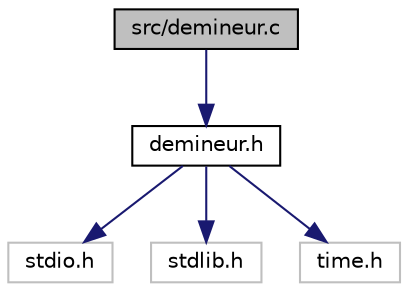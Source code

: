digraph "src/demineur.c"
{
 // LATEX_PDF_SIZE
  edge [fontname="Helvetica",fontsize="10",labelfontname="Helvetica",labelfontsize="10"];
  node [fontname="Helvetica",fontsize="10",shape=record];
  Node1 [label="src/demineur.c",height=0.2,width=0.4,color="black", fillcolor="grey75", style="filled", fontcolor="black",tooltip="contient toutes les fonctions pour jouer au démineur"];
  Node1 -> Node2 [color="midnightblue",fontsize="10",style="solid",fontname="Helvetica"];
  Node2 [label="demineur.h",height=0.2,width=0.4,color="black", fillcolor="white", style="filled",URL="$demineur_8h.html",tooltip="fichier d'en-tête de demineur.c"];
  Node2 -> Node3 [color="midnightblue",fontsize="10",style="solid",fontname="Helvetica"];
  Node3 [label="stdio.h",height=0.2,width=0.4,color="grey75", fillcolor="white", style="filled",tooltip=" "];
  Node2 -> Node4 [color="midnightblue",fontsize="10",style="solid",fontname="Helvetica"];
  Node4 [label="stdlib.h",height=0.2,width=0.4,color="grey75", fillcolor="white", style="filled",tooltip=" "];
  Node2 -> Node5 [color="midnightblue",fontsize="10",style="solid",fontname="Helvetica"];
  Node5 [label="time.h",height=0.2,width=0.4,color="grey75", fillcolor="white", style="filled",tooltip=" "];
}
